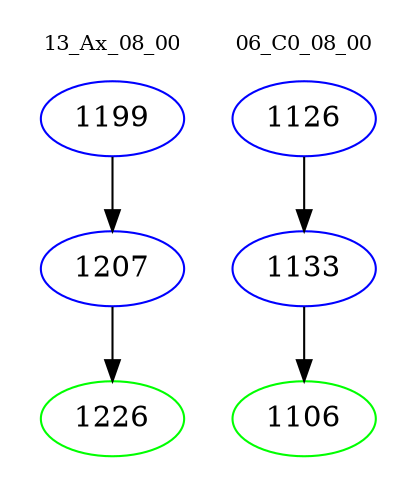 digraph{
subgraph cluster_0 {
color = white
label = "13_Ax_08_00";
fontsize=10;
T0_1199 [label="1199", color="blue"]
T0_1199 -> T0_1207 [color="black"]
T0_1207 [label="1207", color="blue"]
T0_1207 -> T0_1226 [color="black"]
T0_1226 [label="1226", color="green"]
}
subgraph cluster_1 {
color = white
label = "06_C0_08_00";
fontsize=10;
T1_1126 [label="1126", color="blue"]
T1_1126 -> T1_1133 [color="black"]
T1_1133 [label="1133", color="blue"]
T1_1133 -> T1_1106 [color="black"]
T1_1106 [label="1106", color="green"]
}
}
